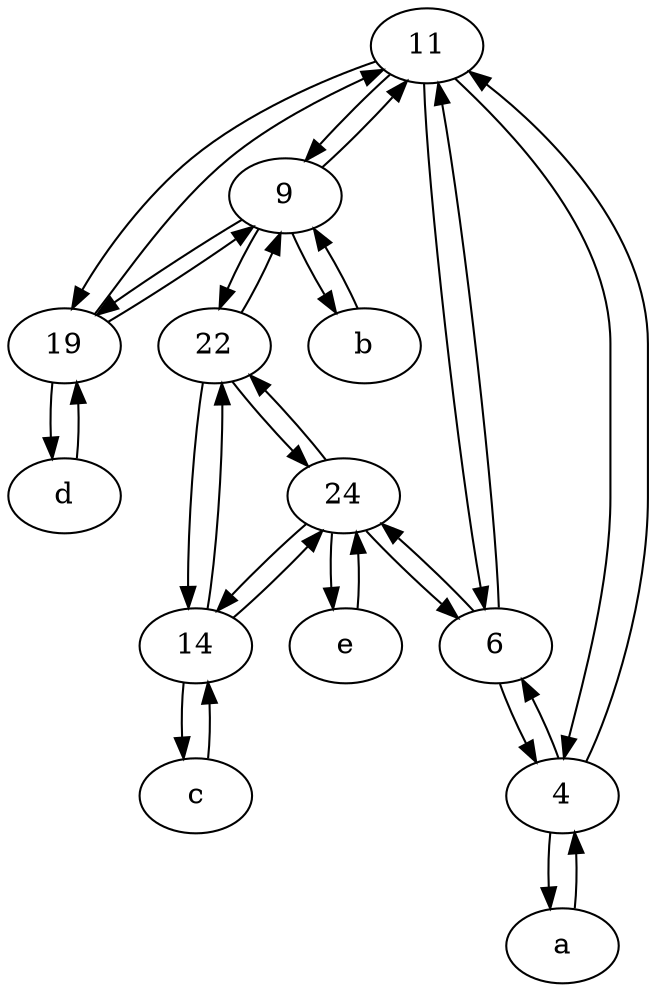 digraph  {
	11;
	a [pos="40,10!"];
	9;
	19;
	4;
	b [pos="50,20!"];
	14;
	24;
	c [pos="20,10!"];
	d [pos="20,30!"];
	22;
	6;
	e [pos="30,50!"];
	d -> 19;
	a -> 4;
	4 -> 11;
	19 -> 9;
	24 -> 14;
	11 -> 6;
	14 -> 22;
	9 -> b;
	e -> 24;
	11 -> 19;
	24 -> 22;
	11 -> 4;
	4 -> 6;
	22 -> 9;
	4 -> a;
	9 -> 22;
	22 -> 14;
	6 -> 11;
	24 -> e;
	24 -> 6;
	6 -> 4;
	14 -> 24;
	c -> 14;
	11 -> 9;
	19 -> 11;
	14 -> c;
	22 -> 24;
	9 -> 19;
	b -> 9;
	19 -> d;
	6 -> 24;
	9 -> 11;

	}